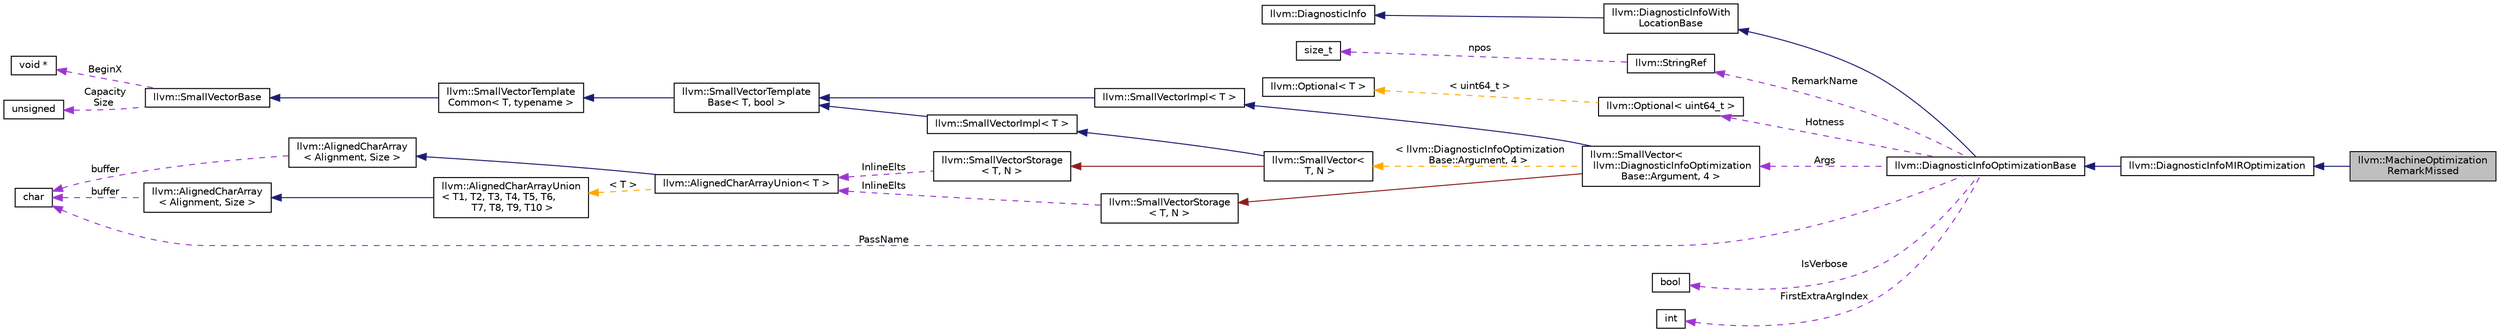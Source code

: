 digraph "llvm::MachineOptimizationRemarkMissed"
{
 // LATEX_PDF_SIZE
  bgcolor="transparent";
  edge [fontname="Helvetica",fontsize="10",labelfontname="Helvetica",labelfontsize="10"];
  node [fontname="Helvetica",fontsize="10",shape="box"];
  rankdir="LR";
  Node1 [label="llvm::MachineOptimization\lRemarkMissed",height=0.2,width=0.4,color="black", fillcolor="grey75", style="filled", fontcolor="black",tooltip="Diagnostic information for missed-optimization remarks."];
  Node2 -> Node1 [dir="back",color="midnightblue",fontsize="10",style="solid",fontname="Helvetica"];
  Node2 [label="llvm::DiagnosticInfoMIROptimization",height=0.2,width=0.4,color="black",URL="$classllvm_1_1DiagnosticInfoMIROptimization.html",tooltip="Common features for diagnostics dealing with optimization remarks that are used by machine passes."];
  Node3 -> Node2 [dir="back",color="midnightblue",fontsize="10",style="solid",fontname="Helvetica"];
  Node3 [label="llvm::DiagnosticInfoOptimizationBase",height=0.2,width=0.4,color="black",URL="$classllvm_1_1DiagnosticInfoOptimizationBase.html",tooltip="Common features for diagnostics dealing with optimization remarks that are used by both IR and MIR pa..."];
  Node4 -> Node3 [dir="back",color="midnightblue",fontsize="10",style="solid",fontname="Helvetica"];
  Node4 [label="llvm::DiagnosticInfoWith\lLocationBase",height=0.2,width=0.4,color="black",URL="$classllvm_1_1DiagnosticInfoWithLocationBase.html",tooltip="Common features for diagnostics with an associated location."];
  Node5 -> Node4 [dir="back",color="midnightblue",fontsize="10",style="solid",fontname="Helvetica"];
  Node5 [label="llvm::DiagnosticInfo",height=0.2,width=0.4,color="black",URL="$classllvm_1_1DiagnosticInfo.html",tooltip="This is the base abstract class for diagnostic reporting in the backend."];
  Node6 -> Node3 [dir="back",color="darkorchid3",fontsize="10",style="dashed",label=" PassName" ,fontname="Helvetica"];
  Node6 [label="char",height=0.2,width=0.4,color="black",URL="$classchar.html",tooltip=" "];
  Node7 -> Node3 [dir="back",color="darkorchid3",fontsize="10",style="dashed",label=" RemarkName" ,fontname="Helvetica"];
  Node7 [label="llvm::StringRef",height=0.2,width=0.4,color="black",URL="$classllvm_1_1StringRef.html",tooltip="StringRef - Represent a constant reference to a string, i.e."];
  Node8 -> Node7 [dir="back",color="darkorchid3",fontsize="10",style="dashed",label=" npos" ,fontname="Helvetica"];
  Node8 [label="size_t",height=0.2,width=0.4,color="black",URL="$classsize__t.html",tooltip=" "];
  Node9 -> Node3 [dir="back",color="darkorchid3",fontsize="10",style="dashed",label=" Hotness" ,fontname="Helvetica"];
  Node9 [label="llvm::Optional\< uint64_t \>",height=0.2,width=0.4,color="black",URL="$classllvm_1_1Optional.html",tooltip=" "];
  Node10 -> Node9 [dir="back",color="orange",fontsize="10",style="dashed",label=" \< uint64_t \>" ,fontname="Helvetica"];
  Node10 [label="llvm::Optional\< T \>",height=0.2,width=0.4,color="black",URL="$classllvm_1_1Optional.html",tooltip=" "];
  Node11 -> Node3 [dir="back",color="darkorchid3",fontsize="10",style="dashed",label=" Args" ,fontname="Helvetica"];
  Node11 [label="llvm::SmallVector\<\l llvm::DiagnosticInfoOptimization\lBase::Argument, 4 \>",height=0.2,width=0.4,color="black",URL="$classllvm_1_1SmallVector.html",tooltip=" "];
  Node12 -> Node11 [dir="back",color="midnightblue",fontsize="10",style="solid",fontname="Helvetica"];
  Node12 [label="llvm::SmallVectorImpl\< T \>",height=0.2,width=0.4,color="black",URL="$classllvm_1_1SmallVectorImpl.html",tooltip="This class consists of common code factored out of the SmallVector class to reduce code duplication b..."];
  Node13 -> Node12 [dir="back",color="midnightblue",fontsize="10",style="solid",fontname="Helvetica"];
  Node13 [label="llvm::SmallVectorTemplate\lBase\< T, bool \>",height=0.2,width=0.4,color="black",URL="$classllvm_1_1SmallVectorTemplateBase.html",tooltip="SmallVectorTemplateBase<TriviallyCopyable = false> - This is where we put method implementations that..."];
  Node14 -> Node13 [dir="back",color="midnightblue",fontsize="10",style="solid",fontname="Helvetica"];
  Node14 [label="llvm::SmallVectorTemplate\lCommon\< T, typename \>",height=0.2,width=0.4,color="black",URL="$classllvm_1_1SmallVectorTemplateCommon.html",tooltip="This is the part of SmallVectorTemplateBase which does not depend on whether the type T is a POD."];
  Node15 -> Node14 [dir="back",color="midnightblue",fontsize="10",style="solid",fontname="Helvetica"];
  Node15 [label="llvm::SmallVectorBase",height=0.2,width=0.4,color="black",URL="$classllvm_1_1SmallVectorBase.html",tooltip="This is all the non-templated stuff common to all SmallVectors."];
  Node16 -> Node15 [dir="back",color="darkorchid3",fontsize="10",style="dashed",label=" BeginX" ,fontname="Helvetica"];
  Node16 [label="void *",height=0.2,width=0.4,color="black",tooltip=" "];
  Node17 -> Node15 [dir="back",color="darkorchid3",fontsize="10",style="dashed",label=" Capacity\nSize" ,fontname="Helvetica"];
  Node17 [label="unsigned",height=0.2,width=0.4,color="black",URL="$classunsigned.html",tooltip=" "];
  Node18 -> Node11 [dir="back",color="firebrick4",fontsize="10",style="solid",fontname="Helvetica"];
  Node18 [label="llvm::SmallVectorStorage\l\< T, N \>",height=0.2,width=0.4,color="black",URL="$structllvm_1_1SmallVectorStorage.html",tooltip="Storage for the SmallVector elements."];
  Node19 -> Node18 [dir="back",color="darkorchid3",fontsize="10",style="dashed",label=" InlineElts" ,fontname="Helvetica"];
  Node19 [label="llvm::AlignedCharArrayUnion\< T \>",height=0.2,width=0.4,color="black",URL="$structllvm_1_1AlignedCharArrayUnion.html",tooltip=" "];
  Node20 -> Node19 [dir="back",color="midnightblue",fontsize="10",style="solid",fontname="Helvetica"];
  Node20 [label="llvm::AlignedCharArray\l\< Alignment, Size \>",height=0.2,width=0.4,color="black",URL="$structllvm_1_1AlignedCharArray.html",tooltip="Helper for building an aligned character array type."];
  Node6 -> Node20 [dir="back",color="darkorchid3",fontsize="10",style="dashed",label=" buffer" ,fontname="Helvetica"];
  Node21 -> Node19 [dir="back",color="orange",fontsize="10",style="dashed",label=" \< T \>" ,fontname="Helvetica"];
  Node21 [label="llvm::AlignedCharArrayUnion\l\< T1, T2, T3, T4, T5, T6,\l T7, T8, T9, T10 \>",height=0.2,width=0.4,color="black",URL="$structllvm_1_1AlignedCharArrayUnion.html",tooltip="This union template exposes a suitably aligned and sized character array member which can hold elemen..."];
  Node22 -> Node21 [dir="back",color="midnightblue",fontsize="10",style="solid",fontname="Helvetica"];
  Node22 [label="llvm::AlignedCharArray\l\< Alignment, Size \>",height=0.2,width=0.4,color="black",URL="$structllvm_1_1AlignedCharArray.html",tooltip="Helper for building an aligned character array type."];
  Node6 -> Node22 [dir="back",color="darkorchid3",fontsize="10",style="dashed",label=" buffer" ,fontname="Helvetica"];
  Node23 -> Node11 [dir="back",color="orange",fontsize="10",style="dashed",label=" \< llvm::DiagnosticInfoOptimization\lBase::Argument, 4 \>" ,fontname="Helvetica"];
  Node23 [label="llvm::SmallVector\<\l T, N \>",height=0.2,width=0.4,color="black",URL="$classllvm_1_1SmallVector.html",tooltip="This is a 'vector' (really, a variable-sized array), optimized for the case when the array is small."];
  Node24 -> Node23 [dir="back",color="midnightblue",fontsize="10",style="solid",fontname="Helvetica"];
  Node24 [label="llvm::SmallVectorImpl\< T \>",height=0.2,width=0.4,color="black",URL="$classllvm_1_1SmallVectorImpl.html",tooltip="This class consists of common code factored out of the SmallVector class to reduce code duplication b..."];
  Node13 -> Node24 [dir="back",color="midnightblue",fontsize="10",style="solid",fontname="Helvetica"];
  Node25 -> Node23 [dir="back",color="firebrick4",fontsize="10",style="solid",fontname="Helvetica"];
  Node25 [label="llvm::SmallVectorStorage\l\< T, N \>",height=0.2,width=0.4,color="black",URL="$structllvm_1_1SmallVectorStorage.html",tooltip="Storage for the SmallVector elements."];
  Node19 -> Node25 [dir="back",color="darkorchid3",fontsize="10",style="dashed",label=" InlineElts" ,fontname="Helvetica"];
  Node26 -> Node3 [dir="back",color="darkorchid3",fontsize="10",style="dashed",label=" IsVerbose" ,fontname="Helvetica"];
  Node26 [label="bool",height=0.2,width=0.4,color="black",URL="$classbool.html",tooltip=" "];
  Node27 -> Node3 [dir="back",color="darkorchid3",fontsize="10",style="dashed",label=" FirstExtraArgIndex" ,fontname="Helvetica"];
  Node27 [label="int",height=0.2,width=0.4,color="black",tooltip=" "];
}
